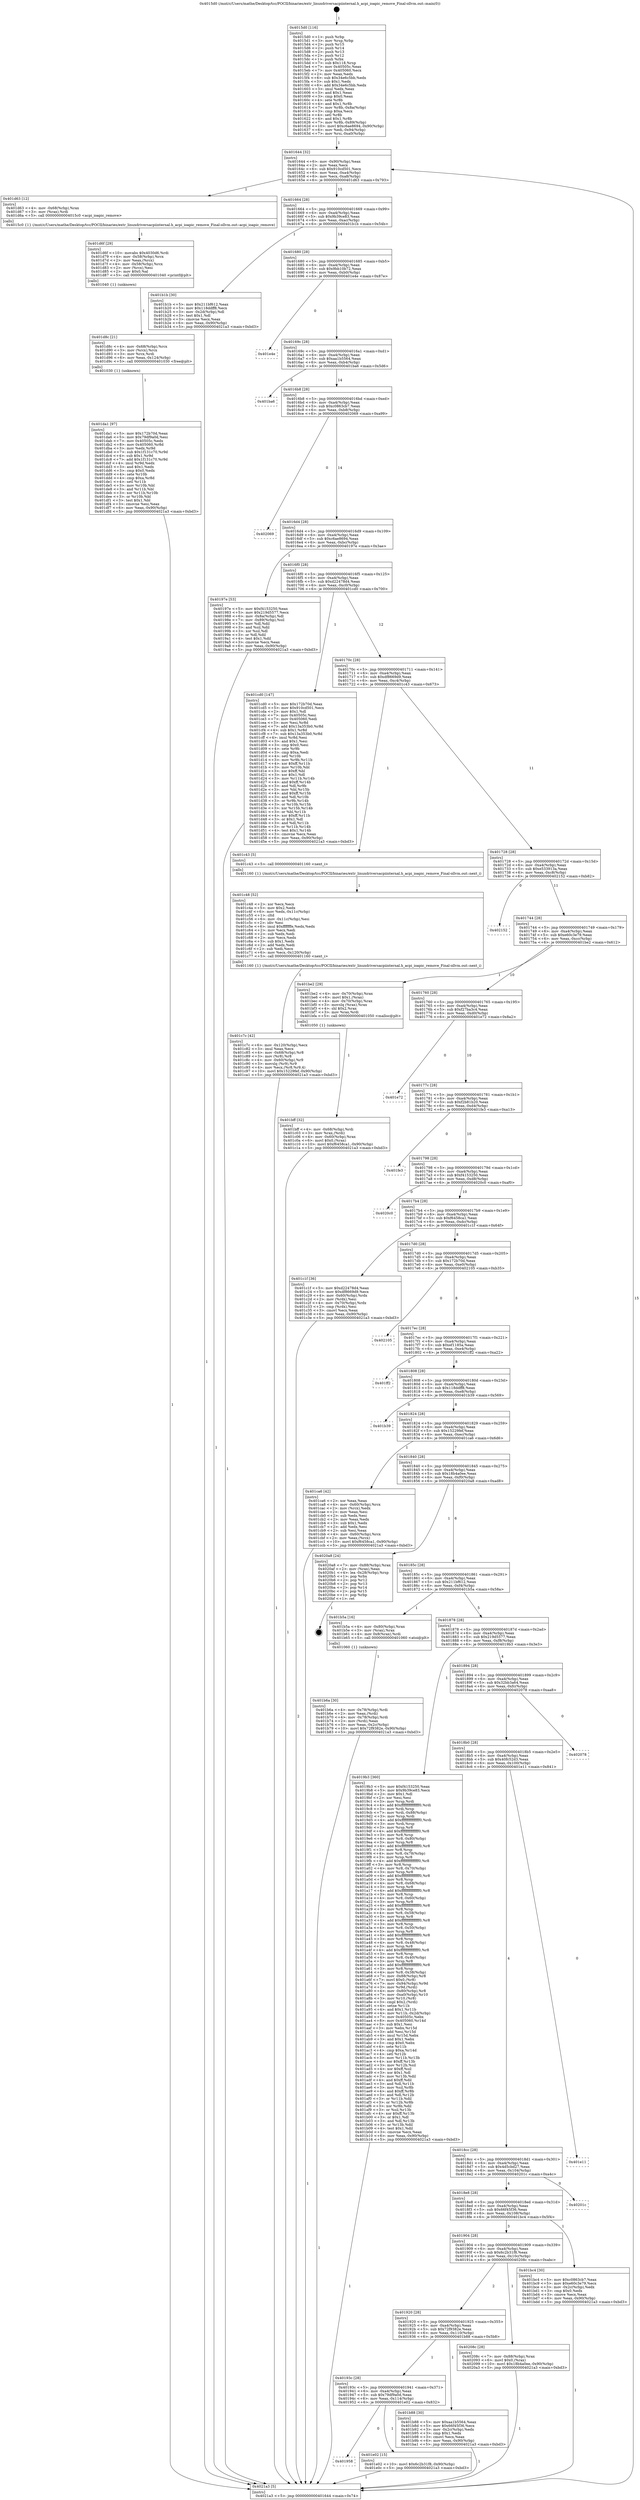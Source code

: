 digraph "0x4015d0" {
  label = "0x4015d0 (/mnt/c/Users/mathe/Desktop/tcc/POCII/binaries/extr_linuxdriversacpiinternal.h_acpi_ioapic_remove_Final-ollvm.out::main(0))"
  labelloc = "t"
  node[shape=record]

  Entry [label="",width=0.3,height=0.3,shape=circle,fillcolor=black,style=filled]
  "0x401644" [label="{
     0x401644 [32]\l
     | [instrs]\l
     &nbsp;&nbsp;0x401644 \<+6\>: mov -0x90(%rbp),%eax\l
     &nbsp;&nbsp;0x40164a \<+2\>: mov %eax,%ecx\l
     &nbsp;&nbsp;0x40164c \<+6\>: sub $0x910cd501,%ecx\l
     &nbsp;&nbsp;0x401652 \<+6\>: mov %eax,-0xa4(%rbp)\l
     &nbsp;&nbsp;0x401658 \<+6\>: mov %ecx,-0xa8(%rbp)\l
     &nbsp;&nbsp;0x40165e \<+6\>: je 0000000000401d63 \<main+0x793\>\l
  }"]
  "0x401d63" [label="{
     0x401d63 [12]\l
     | [instrs]\l
     &nbsp;&nbsp;0x401d63 \<+4\>: mov -0x68(%rbp),%rax\l
     &nbsp;&nbsp;0x401d67 \<+3\>: mov (%rax),%rdi\l
     &nbsp;&nbsp;0x401d6a \<+5\>: call 00000000004015c0 \<acpi_ioapic_remove\>\l
     | [calls]\l
     &nbsp;&nbsp;0x4015c0 \{1\} (/mnt/c/Users/mathe/Desktop/tcc/POCII/binaries/extr_linuxdriversacpiinternal.h_acpi_ioapic_remove_Final-ollvm.out::acpi_ioapic_remove)\l
  }"]
  "0x401664" [label="{
     0x401664 [28]\l
     | [instrs]\l
     &nbsp;&nbsp;0x401664 \<+5\>: jmp 0000000000401669 \<main+0x99\>\l
     &nbsp;&nbsp;0x401669 \<+6\>: mov -0xa4(%rbp),%eax\l
     &nbsp;&nbsp;0x40166f \<+5\>: sub $0x9b39ce83,%eax\l
     &nbsp;&nbsp;0x401674 \<+6\>: mov %eax,-0xac(%rbp)\l
     &nbsp;&nbsp;0x40167a \<+6\>: je 0000000000401b1b \<main+0x54b\>\l
  }"]
  Exit [label="",width=0.3,height=0.3,shape=circle,fillcolor=black,style=filled,peripheries=2]
  "0x401b1b" [label="{
     0x401b1b [30]\l
     | [instrs]\l
     &nbsp;&nbsp;0x401b1b \<+5\>: mov $0x211bf612,%eax\l
     &nbsp;&nbsp;0x401b20 \<+5\>: mov $0x118ddff8,%ecx\l
     &nbsp;&nbsp;0x401b25 \<+3\>: mov -0x2d(%rbp),%dl\l
     &nbsp;&nbsp;0x401b28 \<+3\>: test $0x1,%dl\l
     &nbsp;&nbsp;0x401b2b \<+3\>: cmovne %ecx,%eax\l
     &nbsp;&nbsp;0x401b2e \<+6\>: mov %eax,-0x90(%rbp)\l
     &nbsp;&nbsp;0x401b34 \<+5\>: jmp 00000000004021a3 \<main+0xbd3\>\l
  }"]
  "0x401680" [label="{
     0x401680 [28]\l
     | [instrs]\l
     &nbsp;&nbsp;0x401680 \<+5\>: jmp 0000000000401685 \<main+0xb5\>\l
     &nbsp;&nbsp;0x401685 \<+6\>: mov -0xa4(%rbp),%eax\l
     &nbsp;&nbsp;0x40168b \<+5\>: sub $0x9bb10b72,%eax\l
     &nbsp;&nbsp;0x401690 \<+6\>: mov %eax,-0xb0(%rbp)\l
     &nbsp;&nbsp;0x401696 \<+6\>: je 0000000000401e4e \<main+0x87e\>\l
  }"]
  "0x401958" [label="{
     0x401958\l
  }", style=dashed]
  "0x401e4e" [label="{
     0x401e4e\l
  }", style=dashed]
  "0x40169c" [label="{
     0x40169c [28]\l
     | [instrs]\l
     &nbsp;&nbsp;0x40169c \<+5\>: jmp 00000000004016a1 \<main+0xd1\>\l
     &nbsp;&nbsp;0x4016a1 \<+6\>: mov -0xa4(%rbp),%eax\l
     &nbsp;&nbsp;0x4016a7 \<+5\>: sub $0xaa1b5564,%eax\l
     &nbsp;&nbsp;0x4016ac \<+6\>: mov %eax,-0xb4(%rbp)\l
     &nbsp;&nbsp;0x4016b2 \<+6\>: je 0000000000401ba6 \<main+0x5d6\>\l
  }"]
  "0x401e02" [label="{
     0x401e02 [15]\l
     | [instrs]\l
     &nbsp;&nbsp;0x401e02 \<+10\>: movl $0x6c2b31f8,-0x90(%rbp)\l
     &nbsp;&nbsp;0x401e0c \<+5\>: jmp 00000000004021a3 \<main+0xbd3\>\l
  }"]
  "0x401ba6" [label="{
     0x401ba6\l
  }", style=dashed]
  "0x4016b8" [label="{
     0x4016b8 [28]\l
     | [instrs]\l
     &nbsp;&nbsp;0x4016b8 \<+5\>: jmp 00000000004016bd \<main+0xed\>\l
     &nbsp;&nbsp;0x4016bd \<+6\>: mov -0xa4(%rbp),%eax\l
     &nbsp;&nbsp;0x4016c3 \<+5\>: sub $0xc0863cb7,%eax\l
     &nbsp;&nbsp;0x4016c8 \<+6\>: mov %eax,-0xb8(%rbp)\l
     &nbsp;&nbsp;0x4016ce \<+6\>: je 0000000000402069 \<main+0xa99\>\l
  }"]
  "0x401da1" [label="{
     0x401da1 [97]\l
     | [instrs]\l
     &nbsp;&nbsp;0x401da1 \<+5\>: mov $0x172b70d,%eax\l
     &nbsp;&nbsp;0x401da6 \<+5\>: mov $0x79df9a0d,%esi\l
     &nbsp;&nbsp;0x401dab \<+7\>: mov 0x40505c,%edx\l
     &nbsp;&nbsp;0x401db2 \<+8\>: mov 0x405060,%r8d\l
     &nbsp;&nbsp;0x401dba \<+3\>: mov %edx,%r9d\l
     &nbsp;&nbsp;0x401dbd \<+7\>: sub $0x1f131c70,%r9d\l
     &nbsp;&nbsp;0x401dc4 \<+4\>: sub $0x1,%r9d\l
     &nbsp;&nbsp;0x401dc8 \<+7\>: add $0x1f131c70,%r9d\l
     &nbsp;&nbsp;0x401dcf \<+4\>: imul %r9d,%edx\l
     &nbsp;&nbsp;0x401dd3 \<+3\>: and $0x1,%edx\l
     &nbsp;&nbsp;0x401dd6 \<+3\>: cmp $0x0,%edx\l
     &nbsp;&nbsp;0x401dd9 \<+4\>: sete %r10b\l
     &nbsp;&nbsp;0x401ddd \<+4\>: cmp $0xa,%r8d\l
     &nbsp;&nbsp;0x401de1 \<+4\>: setl %r11b\l
     &nbsp;&nbsp;0x401de5 \<+3\>: mov %r10b,%bl\l
     &nbsp;&nbsp;0x401de8 \<+3\>: and %r11b,%bl\l
     &nbsp;&nbsp;0x401deb \<+3\>: xor %r11b,%r10b\l
     &nbsp;&nbsp;0x401dee \<+3\>: or %r10b,%bl\l
     &nbsp;&nbsp;0x401df1 \<+3\>: test $0x1,%bl\l
     &nbsp;&nbsp;0x401df4 \<+3\>: cmovne %esi,%eax\l
     &nbsp;&nbsp;0x401df7 \<+6\>: mov %eax,-0x90(%rbp)\l
     &nbsp;&nbsp;0x401dfd \<+5\>: jmp 00000000004021a3 \<main+0xbd3\>\l
  }"]
  "0x402069" [label="{
     0x402069\l
  }", style=dashed]
  "0x4016d4" [label="{
     0x4016d4 [28]\l
     | [instrs]\l
     &nbsp;&nbsp;0x4016d4 \<+5\>: jmp 00000000004016d9 \<main+0x109\>\l
     &nbsp;&nbsp;0x4016d9 \<+6\>: mov -0xa4(%rbp),%eax\l
     &nbsp;&nbsp;0x4016df \<+5\>: sub $0xc6ae8694,%eax\l
     &nbsp;&nbsp;0x4016e4 \<+6\>: mov %eax,-0xbc(%rbp)\l
     &nbsp;&nbsp;0x4016ea \<+6\>: je 000000000040197e \<main+0x3ae\>\l
  }"]
  "0x401d8c" [label="{
     0x401d8c [21]\l
     | [instrs]\l
     &nbsp;&nbsp;0x401d8c \<+4\>: mov -0x68(%rbp),%rcx\l
     &nbsp;&nbsp;0x401d90 \<+3\>: mov (%rcx),%rcx\l
     &nbsp;&nbsp;0x401d93 \<+3\>: mov %rcx,%rdi\l
     &nbsp;&nbsp;0x401d96 \<+6\>: mov %eax,-0x124(%rbp)\l
     &nbsp;&nbsp;0x401d9c \<+5\>: call 0000000000401030 \<free@plt\>\l
     | [calls]\l
     &nbsp;&nbsp;0x401030 \{1\} (unknown)\l
  }"]
  "0x40197e" [label="{
     0x40197e [53]\l
     | [instrs]\l
     &nbsp;&nbsp;0x40197e \<+5\>: mov $0xf4153250,%eax\l
     &nbsp;&nbsp;0x401983 \<+5\>: mov $0x219d5577,%ecx\l
     &nbsp;&nbsp;0x401988 \<+6\>: mov -0x8a(%rbp),%dl\l
     &nbsp;&nbsp;0x40198e \<+7\>: mov -0x89(%rbp),%sil\l
     &nbsp;&nbsp;0x401995 \<+3\>: mov %dl,%dil\l
     &nbsp;&nbsp;0x401998 \<+3\>: and %sil,%dil\l
     &nbsp;&nbsp;0x40199b \<+3\>: xor %sil,%dl\l
     &nbsp;&nbsp;0x40199e \<+3\>: or %dl,%dil\l
     &nbsp;&nbsp;0x4019a1 \<+4\>: test $0x1,%dil\l
     &nbsp;&nbsp;0x4019a5 \<+3\>: cmovne %ecx,%eax\l
     &nbsp;&nbsp;0x4019a8 \<+6\>: mov %eax,-0x90(%rbp)\l
     &nbsp;&nbsp;0x4019ae \<+5\>: jmp 00000000004021a3 \<main+0xbd3\>\l
  }"]
  "0x4016f0" [label="{
     0x4016f0 [28]\l
     | [instrs]\l
     &nbsp;&nbsp;0x4016f0 \<+5\>: jmp 00000000004016f5 \<main+0x125\>\l
     &nbsp;&nbsp;0x4016f5 \<+6\>: mov -0xa4(%rbp),%eax\l
     &nbsp;&nbsp;0x4016fb \<+5\>: sub $0xd22478d4,%eax\l
     &nbsp;&nbsp;0x401700 \<+6\>: mov %eax,-0xc0(%rbp)\l
     &nbsp;&nbsp;0x401706 \<+6\>: je 0000000000401cd0 \<main+0x700\>\l
  }"]
  "0x4021a3" [label="{
     0x4021a3 [5]\l
     | [instrs]\l
     &nbsp;&nbsp;0x4021a3 \<+5\>: jmp 0000000000401644 \<main+0x74\>\l
  }"]
  "0x4015d0" [label="{
     0x4015d0 [116]\l
     | [instrs]\l
     &nbsp;&nbsp;0x4015d0 \<+1\>: push %rbp\l
     &nbsp;&nbsp;0x4015d1 \<+3\>: mov %rsp,%rbp\l
     &nbsp;&nbsp;0x4015d4 \<+2\>: push %r15\l
     &nbsp;&nbsp;0x4015d6 \<+2\>: push %r14\l
     &nbsp;&nbsp;0x4015d8 \<+2\>: push %r13\l
     &nbsp;&nbsp;0x4015da \<+2\>: push %r12\l
     &nbsp;&nbsp;0x4015dc \<+1\>: push %rbx\l
     &nbsp;&nbsp;0x4015dd \<+7\>: sub $0x118,%rsp\l
     &nbsp;&nbsp;0x4015e4 \<+7\>: mov 0x40505c,%eax\l
     &nbsp;&nbsp;0x4015eb \<+7\>: mov 0x405060,%ecx\l
     &nbsp;&nbsp;0x4015f2 \<+2\>: mov %eax,%edx\l
     &nbsp;&nbsp;0x4015f4 \<+6\>: sub $0x34e6c5bb,%edx\l
     &nbsp;&nbsp;0x4015fa \<+3\>: sub $0x1,%edx\l
     &nbsp;&nbsp;0x4015fd \<+6\>: add $0x34e6c5bb,%edx\l
     &nbsp;&nbsp;0x401603 \<+3\>: imul %edx,%eax\l
     &nbsp;&nbsp;0x401606 \<+3\>: and $0x1,%eax\l
     &nbsp;&nbsp;0x401609 \<+3\>: cmp $0x0,%eax\l
     &nbsp;&nbsp;0x40160c \<+4\>: sete %r8b\l
     &nbsp;&nbsp;0x401610 \<+4\>: and $0x1,%r8b\l
     &nbsp;&nbsp;0x401614 \<+7\>: mov %r8b,-0x8a(%rbp)\l
     &nbsp;&nbsp;0x40161b \<+3\>: cmp $0xa,%ecx\l
     &nbsp;&nbsp;0x40161e \<+4\>: setl %r8b\l
     &nbsp;&nbsp;0x401622 \<+4\>: and $0x1,%r8b\l
     &nbsp;&nbsp;0x401626 \<+7\>: mov %r8b,-0x89(%rbp)\l
     &nbsp;&nbsp;0x40162d \<+10\>: movl $0xc6ae8694,-0x90(%rbp)\l
     &nbsp;&nbsp;0x401637 \<+6\>: mov %edi,-0x94(%rbp)\l
     &nbsp;&nbsp;0x40163d \<+7\>: mov %rsi,-0xa0(%rbp)\l
  }"]
  "0x401d6f" [label="{
     0x401d6f [29]\l
     | [instrs]\l
     &nbsp;&nbsp;0x401d6f \<+10\>: movabs $0x4030d6,%rdi\l
     &nbsp;&nbsp;0x401d79 \<+4\>: mov -0x58(%rbp),%rcx\l
     &nbsp;&nbsp;0x401d7d \<+2\>: mov %eax,(%rcx)\l
     &nbsp;&nbsp;0x401d7f \<+4\>: mov -0x58(%rbp),%rcx\l
     &nbsp;&nbsp;0x401d83 \<+2\>: mov (%rcx),%esi\l
     &nbsp;&nbsp;0x401d85 \<+2\>: mov $0x0,%al\l
     &nbsp;&nbsp;0x401d87 \<+5\>: call 0000000000401040 \<printf@plt\>\l
     | [calls]\l
     &nbsp;&nbsp;0x401040 \{1\} (unknown)\l
  }"]
  "0x401cd0" [label="{
     0x401cd0 [147]\l
     | [instrs]\l
     &nbsp;&nbsp;0x401cd0 \<+5\>: mov $0x172b70d,%eax\l
     &nbsp;&nbsp;0x401cd5 \<+5\>: mov $0x910cd501,%ecx\l
     &nbsp;&nbsp;0x401cda \<+2\>: mov $0x1,%dl\l
     &nbsp;&nbsp;0x401cdc \<+7\>: mov 0x40505c,%esi\l
     &nbsp;&nbsp;0x401ce3 \<+7\>: mov 0x405060,%edi\l
     &nbsp;&nbsp;0x401cea \<+3\>: mov %esi,%r8d\l
     &nbsp;&nbsp;0x401ced \<+7\>: add $0x13a353b0,%r8d\l
     &nbsp;&nbsp;0x401cf4 \<+4\>: sub $0x1,%r8d\l
     &nbsp;&nbsp;0x401cf8 \<+7\>: sub $0x13a353b0,%r8d\l
     &nbsp;&nbsp;0x401cff \<+4\>: imul %r8d,%esi\l
     &nbsp;&nbsp;0x401d03 \<+3\>: and $0x1,%esi\l
     &nbsp;&nbsp;0x401d06 \<+3\>: cmp $0x0,%esi\l
     &nbsp;&nbsp;0x401d09 \<+4\>: sete %r9b\l
     &nbsp;&nbsp;0x401d0d \<+3\>: cmp $0xa,%edi\l
     &nbsp;&nbsp;0x401d10 \<+4\>: setl %r10b\l
     &nbsp;&nbsp;0x401d14 \<+3\>: mov %r9b,%r11b\l
     &nbsp;&nbsp;0x401d17 \<+4\>: xor $0xff,%r11b\l
     &nbsp;&nbsp;0x401d1b \<+3\>: mov %r10b,%bl\l
     &nbsp;&nbsp;0x401d1e \<+3\>: xor $0xff,%bl\l
     &nbsp;&nbsp;0x401d21 \<+3\>: xor $0x1,%dl\l
     &nbsp;&nbsp;0x401d24 \<+3\>: mov %r11b,%r14b\l
     &nbsp;&nbsp;0x401d27 \<+4\>: and $0xff,%r14b\l
     &nbsp;&nbsp;0x401d2b \<+3\>: and %dl,%r9b\l
     &nbsp;&nbsp;0x401d2e \<+3\>: mov %bl,%r15b\l
     &nbsp;&nbsp;0x401d31 \<+4\>: and $0xff,%r15b\l
     &nbsp;&nbsp;0x401d35 \<+3\>: and %dl,%r10b\l
     &nbsp;&nbsp;0x401d38 \<+3\>: or %r9b,%r14b\l
     &nbsp;&nbsp;0x401d3b \<+3\>: or %r10b,%r15b\l
     &nbsp;&nbsp;0x401d3e \<+3\>: xor %r15b,%r14b\l
     &nbsp;&nbsp;0x401d41 \<+3\>: or %bl,%r11b\l
     &nbsp;&nbsp;0x401d44 \<+4\>: xor $0xff,%r11b\l
     &nbsp;&nbsp;0x401d48 \<+3\>: or $0x1,%dl\l
     &nbsp;&nbsp;0x401d4b \<+3\>: and %dl,%r11b\l
     &nbsp;&nbsp;0x401d4e \<+3\>: or %r11b,%r14b\l
     &nbsp;&nbsp;0x401d51 \<+4\>: test $0x1,%r14b\l
     &nbsp;&nbsp;0x401d55 \<+3\>: cmovne %ecx,%eax\l
     &nbsp;&nbsp;0x401d58 \<+6\>: mov %eax,-0x90(%rbp)\l
     &nbsp;&nbsp;0x401d5e \<+5\>: jmp 00000000004021a3 \<main+0xbd3\>\l
  }"]
  "0x40170c" [label="{
     0x40170c [28]\l
     | [instrs]\l
     &nbsp;&nbsp;0x40170c \<+5\>: jmp 0000000000401711 \<main+0x141\>\l
     &nbsp;&nbsp;0x401711 \<+6\>: mov -0xa4(%rbp),%eax\l
     &nbsp;&nbsp;0x401717 \<+5\>: sub $0xdf8669d9,%eax\l
     &nbsp;&nbsp;0x40171c \<+6\>: mov %eax,-0xc4(%rbp)\l
     &nbsp;&nbsp;0x401722 \<+6\>: je 0000000000401c43 \<main+0x673\>\l
  }"]
  "0x401c7c" [label="{
     0x401c7c [42]\l
     | [instrs]\l
     &nbsp;&nbsp;0x401c7c \<+6\>: mov -0x120(%rbp),%ecx\l
     &nbsp;&nbsp;0x401c82 \<+3\>: imul %eax,%ecx\l
     &nbsp;&nbsp;0x401c85 \<+4\>: mov -0x68(%rbp),%r8\l
     &nbsp;&nbsp;0x401c89 \<+3\>: mov (%r8),%r8\l
     &nbsp;&nbsp;0x401c8c \<+4\>: mov -0x60(%rbp),%r9\l
     &nbsp;&nbsp;0x401c90 \<+3\>: movslq (%r9),%r9\l
     &nbsp;&nbsp;0x401c93 \<+4\>: mov %ecx,(%r8,%r9,4)\l
     &nbsp;&nbsp;0x401c97 \<+10\>: movl $0x15229fef,-0x90(%rbp)\l
     &nbsp;&nbsp;0x401ca1 \<+5\>: jmp 00000000004021a3 \<main+0xbd3\>\l
  }"]
  "0x401c43" [label="{
     0x401c43 [5]\l
     | [instrs]\l
     &nbsp;&nbsp;0x401c43 \<+5\>: call 0000000000401160 \<next_i\>\l
     | [calls]\l
     &nbsp;&nbsp;0x401160 \{1\} (/mnt/c/Users/mathe/Desktop/tcc/POCII/binaries/extr_linuxdriversacpiinternal.h_acpi_ioapic_remove_Final-ollvm.out::next_i)\l
  }"]
  "0x401728" [label="{
     0x401728 [28]\l
     | [instrs]\l
     &nbsp;&nbsp;0x401728 \<+5\>: jmp 000000000040172d \<main+0x15d\>\l
     &nbsp;&nbsp;0x40172d \<+6\>: mov -0xa4(%rbp),%eax\l
     &nbsp;&nbsp;0x401733 \<+5\>: sub $0xe533913a,%eax\l
     &nbsp;&nbsp;0x401738 \<+6\>: mov %eax,-0xc8(%rbp)\l
     &nbsp;&nbsp;0x40173e \<+6\>: je 0000000000402152 \<main+0xb82\>\l
  }"]
  "0x401c48" [label="{
     0x401c48 [52]\l
     | [instrs]\l
     &nbsp;&nbsp;0x401c48 \<+2\>: xor %ecx,%ecx\l
     &nbsp;&nbsp;0x401c4a \<+5\>: mov $0x2,%edx\l
     &nbsp;&nbsp;0x401c4f \<+6\>: mov %edx,-0x11c(%rbp)\l
     &nbsp;&nbsp;0x401c55 \<+1\>: cltd\l
     &nbsp;&nbsp;0x401c56 \<+6\>: mov -0x11c(%rbp),%esi\l
     &nbsp;&nbsp;0x401c5c \<+2\>: idiv %esi\l
     &nbsp;&nbsp;0x401c5e \<+6\>: imul $0xfffffffe,%edx,%edx\l
     &nbsp;&nbsp;0x401c64 \<+2\>: mov %ecx,%edi\l
     &nbsp;&nbsp;0x401c66 \<+2\>: sub %edx,%edi\l
     &nbsp;&nbsp;0x401c68 \<+2\>: mov %ecx,%edx\l
     &nbsp;&nbsp;0x401c6a \<+3\>: sub $0x1,%edx\l
     &nbsp;&nbsp;0x401c6d \<+2\>: add %edx,%edi\l
     &nbsp;&nbsp;0x401c6f \<+2\>: sub %edi,%ecx\l
     &nbsp;&nbsp;0x401c71 \<+6\>: mov %ecx,-0x120(%rbp)\l
     &nbsp;&nbsp;0x401c77 \<+5\>: call 0000000000401160 \<next_i\>\l
     | [calls]\l
     &nbsp;&nbsp;0x401160 \{1\} (/mnt/c/Users/mathe/Desktop/tcc/POCII/binaries/extr_linuxdriversacpiinternal.h_acpi_ioapic_remove_Final-ollvm.out::next_i)\l
  }"]
  "0x402152" [label="{
     0x402152\l
  }", style=dashed]
  "0x401744" [label="{
     0x401744 [28]\l
     | [instrs]\l
     &nbsp;&nbsp;0x401744 \<+5\>: jmp 0000000000401749 \<main+0x179\>\l
     &nbsp;&nbsp;0x401749 \<+6\>: mov -0xa4(%rbp),%eax\l
     &nbsp;&nbsp;0x40174f \<+5\>: sub $0xe60c3e79,%eax\l
     &nbsp;&nbsp;0x401754 \<+6\>: mov %eax,-0xcc(%rbp)\l
     &nbsp;&nbsp;0x40175a \<+6\>: je 0000000000401be2 \<main+0x612\>\l
  }"]
  "0x401bff" [label="{
     0x401bff [32]\l
     | [instrs]\l
     &nbsp;&nbsp;0x401bff \<+4\>: mov -0x68(%rbp),%rdi\l
     &nbsp;&nbsp;0x401c03 \<+3\>: mov %rax,(%rdi)\l
     &nbsp;&nbsp;0x401c06 \<+4\>: mov -0x60(%rbp),%rax\l
     &nbsp;&nbsp;0x401c0a \<+6\>: movl $0x0,(%rax)\l
     &nbsp;&nbsp;0x401c10 \<+10\>: movl $0xf6458ca1,-0x90(%rbp)\l
     &nbsp;&nbsp;0x401c1a \<+5\>: jmp 00000000004021a3 \<main+0xbd3\>\l
  }"]
  "0x401be2" [label="{
     0x401be2 [29]\l
     | [instrs]\l
     &nbsp;&nbsp;0x401be2 \<+4\>: mov -0x70(%rbp),%rax\l
     &nbsp;&nbsp;0x401be6 \<+6\>: movl $0x1,(%rax)\l
     &nbsp;&nbsp;0x401bec \<+4\>: mov -0x70(%rbp),%rax\l
     &nbsp;&nbsp;0x401bf0 \<+3\>: movslq (%rax),%rax\l
     &nbsp;&nbsp;0x401bf3 \<+4\>: shl $0x2,%rax\l
     &nbsp;&nbsp;0x401bf7 \<+3\>: mov %rax,%rdi\l
     &nbsp;&nbsp;0x401bfa \<+5\>: call 0000000000401050 \<malloc@plt\>\l
     | [calls]\l
     &nbsp;&nbsp;0x401050 \{1\} (unknown)\l
  }"]
  "0x401760" [label="{
     0x401760 [28]\l
     | [instrs]\l
     &nbsp;&nbsp;0x401760 \<+5\>: jmp 0000000000401765 \<main+0x195\>\l
     &nbsp;&nbsp;0x401765 \<+6\>: mov -0xa4(%rbp),%eax\l
     &nbsp;&nbsp;0x40176b \<+5\>: sub $0xf27ba3c4,%eax\l
     &nbsp;&nbsp;0x401770 \<+6\>: mov %eax,-0xd0(%rbp)\l
     &nbsp;&nbsp;0x401776 \<+6\>: je 0000000000401e72 \<main+0x8a2\>\l
  }"]
  "0x40193c" [label="{
     0x40193c [28]\l
     | [instrs]\l
     &nbsp;&nbsp;0x40193c \<+5\>: jmp 0000000000401941 \<main+0x371\>\l
     &nbsp;&nbsp;0x401941 \<+6\>: mov -0xa4(%rbp),%eax\l
     &nbsp;&nbsp;0x401947 \<+5\>: sub $0x79df9a0d,%eax\l
     &nbsp;&nbsp;0x40194c \<+6\>: mov %eax,-0x114(%rbp)\l
     &nbsp;&nbsp;0x401952 \<+6\>: je 0000000000401e02 \<main+0x832\>\l
  }"]
  "0x401e72" [label="{
     0x401e72\l
  }", style=dashed]
  "0x40177c" [label="{
     0x40177c [28]\l
     | [instrs]\l
     &nbsp;&nbsp;0x40177c \<+5\>: jmp 0000000000401781 \<main+0x1b1\>\l
     &nbsp;&nbsp;0x401781 \<+6\>: mov -0xa4(%rbp),%eax\l
     &nbsp;&nbsp;0x401787 \<+5\>: sub $0xf2b81b20,%eax\l
     &nbsp;&nbsp;0x40178c \<+6\>: mov %eax,-0xd4(%rbp)\l
     &nbsp;&nbsp;0x401792 \<+6\>: je 0000000000401fe3 \<main+0xa13\>\l
  }"]
  "0x401b88" [label="{
     0x401b88 [30]\l
     | [instrs]\l
     &nbsp;&nbsp;0x401b88 \<+5\>: mov $0xaa1b5564,%eax\l
     &nbsp;&nbsp;0x401b8d \<+5\>: mov $0x66f45f36,%ecx\l
     &nbsp;&nbsp;0x401b92 \<+3\>: mov -0x2c(%rbp),%edx\l
     &nbsp;&nbsp;0x401b95 \<+3\>: cmp $0x1,%edx\l
     &nbsp;&nbsp;0x401b98 \<+3\>: cmovl %ecx,%eax\l
     &nbsp;&nbsp;0x401b9b \<+6\>: mov %eax,-0x90(%rbp)\l
     &nbsp;&nbsp;0x401ba1 \<+5\>: jmp 00000000004021a3 \<main+0xbd3\>\l
  }"]
  "0x401fe3" [label="{
     0x401fe3\l
  }", style=dashed]
  "0x401798" [label="{
     0x401798 [28]\l
     | [instrs]\l
     &nbsp;&nbsp;0x401798 \<+5\>: jmp 000000000040179d \<main+0x1cd\>\l
     &nbsp;&nbsp;0x40179d \<+6\>: mov -0xa4(%rbp),%eax\l
     &nbsp;&nbsp;0x4017a3 \<+5\>: sub $0xf4153250,%eax\l
     &nbsp;&nbsp;0x4017a8 \<+6\>: mov %eax,-0xd8(%rbp)\l
     &nbsp;&nbsp;0x4017ae \<+6\>: je 00000000004020c0 \<main+0xaf0\>\l
  }"]
  "0x401920" [label="{
     0x401920 [28]\l
     | [instrs]\l
     &nbsp;&nbsp;0x401920 \<+5\>: jmp 0000000000401925 \<main+0x355\>\l
     &nbsp;&nbsp;0x401925 \<+6\>: mov -0xa4(%rbp),%eax\l
     &nbsp;&nbsp;0x40192b \<+5\>: sub $0x72f9382e,%eax\l
     &nbsp;&nbsp;0x401930 \<+6\>: mov %eax,-0x110(%rbp)\l
     &nbsp;&nbsp;0x401936 \<+6\>: je 0000000000401b88 \<main+0x5b8\>\l
  }"]
  "0x4020c0" [label="{
     0x4020c0\l
  }", style=dashed]
  "0x4017b4" [label="{
     0x4017b4 [28]\l
     | [instrs]\l
     &nbsp;&nbsp;0x4017b4 \<+5\>: jmp 00000000004017b9 \<main+0x1e9\>\l
     &nbsp;&nbsp;0x4017b9 \<+6\>: mov -0xa4(%rbp),%eax\l
     &nbsp;&nbsp;0x4017bf \<+5\>: sub $0xf6458ca1,%eax\l
     &nbsp;&nbsp;0x4017c4 \<+6\>: mov %eax,-0xdc(%rbp)\l
     &nbsp;&nbsp;0x4017ca \<+6\>: je 0000000000401c1f \<main+0x64f\>\l
  }"]
  "0x40208c" [label="{
     0x40208c [28]\l
     | [instrs]\l
     &nbsp;&nbsp;0x40208c \<+7\>: mov -0x88(%rbp),%rax\l
     &nbsp;&nbsp;0x402093 \<+6\>: movl $0x0,(%rax)\l
     &nbsp;&nbsp;0x402099 \<+10\>: movl $0x18b4a0ee,-0x90(%rbp)\l
     &nbsp;&nbsp;0x4020a3 \<+5\>: jmp 00000000004021a3 \<main+0xbd3\>\l
  }"]
  "0x401c1f" [label="{
     0x401c1f [36]\l
     | [instrs]\l
     &nbsp;&nbsp;0x401c1f \<+5\>: mov $0xd22478d4,%eax\l
     &nbsp;&nbsp;0x401c24 \<+5\>: mov $0xdf8669d9,%ecx\l
     &nbsp;&nbsp;0x401c29 \<+4\>: mov -0x60(%rbp),%rdx\l
     &nbsp;&nbsp;0x401c2d \<+2\>: mov (%rdx),%esi\l
     &nbsp;&nbsp;0x401c2f \<+4\>: mov -0x70(%rbp),%rdx\l
     &nbsp;&nbsp;0x401c33 \<+2\>: cmp (%rdx),%esi\l
     &nbsp;&nbsp;0x401c35 \<+3\>: cmovl %ecx,%eax\l
     &nbsp;&nbsp;0x401c38 \<+6\>: mov %eax,-0x90(%rbp)\l
     &nbsp;&nbsp;0x401c3e \<+5\>: jmp 00000000004021a3 \<main+0xbd3\>\l
  }"]
  "0x4017d0" [label="{
     0x4017d0 [28]\l
     | [instrs]\l
     &nbsp;&nbsp;0x4017d0 \<+5\>: jmp 00000000004017d5 \<main+0x205\>\l
     &nbsp;&nbsp;0x4017d5 \<+6\>: mov -0xa4(%rbp),%eax\l
     &nbsp;&nbsp;0x4017db \<+5\>: sub $0x172b70d,%eax\l
     &nbsp;&nbsp;0x4017e0 \<+6\>: mov %eax,-0xe0(%rbp)\l
     &nbsp;&nbsp;0x4017e6 \<+6\>: je 0000000000402105 \<main+0xb35\>\l
  }"]
  "0x401904" [label="{
     0x401904 [28]\l
     | [instrs]\l
     &nbsp;&nbsp;0x401904 \<+5\>: jmp 0000000000401909 \<main+0x339\>\l
     &nbsp;&nbsp;0x401909 \<+6\>: mov -0xa4(%rbp),%eax\l
     &nbsp;&nbsp;0x40190f \<+5\>: sub $0x6c2b31f8,%eax\l
     &nbsp;&nbsp;0x401914 \<+6\>: mov %eax,-0x10c(%rbp)\l
     &nbsp;&nbsp;0x40191a \<+6\>: je 000000000040208c \<main+0xabc\>\l
  }"]
  "0x402105" [label="{
     0x402105\l
  }", style=dashed]
  "0x4017ec" [label="{
     0x4017ec [28]\l
     | [instrs]\l
     &nbsp;&nbsp;0x4017ec \<+5\>: jmp 00000000004017f1 \<main+0x221\>\l
     &nbsp;&nbsp;0x4017f1 \<+6\>: mov -0xa4(%rbp),%eax\l
     &nbsp;&nbsp;0x4017f7 \<+5\>: sub $0xef1185a,%eax\l
     &nbsp;&nbsp;0x4017fc \<+6\>: mov %eax,-0xe4(%rbp)\l
     &nbsp;&nbsp;0x401802 \<+6\>: je 0000000000401ff2 \<main+0xa22\>\l
  }"]
  "0x401bc4" [label="{
     0x401bc4 [30]\l
     | [instrs]\l
     &nbsp;&nbsp;0x401bc4 \<+5\>: mov $0xc0863cb7,%eax\l
     &nbsp;&nbsp;0x401bc9 \<+5\>: mov $0xe60c3e79,%ecx\l
     &nbsp;&nbsp;0x401bce \<+3\>: mov -0x2c(%rbp),%edx\l
     &nbsp;&nbsp;0x401bd1 \<+3\>: cmp $0x0,%edx\l
     &nbsp;&nbsp;0x401bd4 \<+3\>: cmove %ecx,%eax\l
     &nbsp;&nbsp;0x401bd7 \<+6\>: mov %eax,-0x90(%rbp)\l
     &nbsp;&nbsp;0x401bdd \<+5\>: jmp 00000000004021a3 \<main+0xbd3\>\l
  }"]
  "0x401ff2" [label="{
     0x401ff2\l
  }", style=dashed]
  "0x401808" [label="{
     0x401808 [28]\l
     | [instrs]\l
     &nbsp;&nbsp;0x401808 \<+5\>: jmp 000000000040180d \<main+0x23d\>\l
     &nbsp;&nbsp;0x40180d \<+6\>: mov -0xa4(%rbp),%eax\l
     &nbsp;&nbsp;0x401813 \<+5\>: sub $0x118ddff8,%eax\l
     &nbsp;&nbsp;0x401818 \<+6\>: mov %eax,-0xe8(%rbp)\l
     &nbsp;&nbsp;0x40181e \<+6\>: je 0000000000401b39 \<main+0x569\>\l
  }"]
  "0x4018e8" [label="{
     0x4018e8 [28]\l
     | [instrs]\l
     &nbsp;&nbsp;0x4018e8 \<+5\>: jmp 00000000004018ed \<main+0x31d\>\l
     &nbsp;&nbsp;0x4018ed \<+6\>: mov -0xa4(%rbp),%eax\l
     &nbsp;&nbsp;0x4018f3 \<+5\>: sub $0x66f45f36,%eax\l
     &nbsp;&nbsp;0x4018f8 \<+6\>: mov %eax,-0x108(%rbp)\l
     &nbsp;&nbsp;0x4018fe \<+6\>: je 0000000000401bc4 \<main+0x5f4\>\l
  }"]
  "0x401b39" [label="{
     0x401b39\l
  }", style=dashed]
  "0x401824" [label="{
     0x401824 [28]\l
     | [instrs]\l
     &nbsp;&nbsp;0x401824 \<+5\>: jmp 0000000000401829 \<main+0x259\>\l
     &nbsp;&nbsp;0x401829 \<+6\>: mov -0xa4(%rbp),%eax\l
     &nbsp;&nbsp;0x40182f \<+5\>: sub $0x15229fef,%eax\l
     &nbsp;&nbsp;0x401834 \<+6\>: mov %eax,-0xec(%rbp)\l
     &nbsp;&nbsp;0x40183a \<+6\>: je 0000000000401ca6 \<main+0x6d6\>\l
  }"]
  "0x40201c" [label="{
     0x40201c\l
  }", style=dashed]
  "0x401ca6" [label="{
     0x401ca6 [42]\l
     | [instrs]\l
     &nbsp;&nbsp;0x401ca6 \<+2\>: xor %eax,%eax\l
     &nbsp;&nbsp;0x401ca8 \<+4\>: mov -0x60(%rbp),%rcx\l
     &nbsp;&nbsp;0x401cac \<+2\>: mov (%rcx),%edx\l
     &nbsp;&nbsp;0x401cae \<+2\>: mov %eax,%esi\l
     &nbsp;&nbsp;0x401cb0 \<+2\>: sub %edx,%esi\l
     &nbsp;&nbsp;0x401cb2 \<+2\>: mov %eax,%edx\l
     &nbsp;&nbsp;0x401cb4 \<+3\>: sub $0x1,%edx\l
     &nbsp;&nbsp;0x401cb7 \<+2\>: add %edx,%esi\l
     &nbsp;&nbsp;0x401cb9 \<+2\>: sub %esi,%eax\l
     &nbsp;&nbsp;0x401cbb \<+4\>: mov -0x60(%rbp),%rcx\l
     &nbsp;&nbsp;0x401cbf \<+2\>: mov %eax,(%rcx)\l
     &nbsp;&nbsp;0x401cc1 \<+10\>: movl $0xf6458ca1,-0x90(%rbp)\l
     &nbsp;&nbsp;0x401ccb \<+5\>: jmp 00000000004021a3 \<main+0xbd3\>\l
  }"]
  "0x401840" [label="{
     0x401840 [28]\l
     | [instrs]\l
     &nbsp;&nbsp;0x401840 \<+5\>: jmp 0000000000401845 \<main+0x275\>\l
     &nbsp;&nbsp;0x401845 \<+6\>: mov -0xa4(%rbp),%eax\l
     &nbsp;&nbsp;0x40184b \<+5\>: sub $0x18b4a0ee,%eax\l
     &nbsp;&nbsp;0x401850 \<+6\>: mov %eax,-0xf0(%rbp)\l
     &nbsp;&nbsp;0x401856 \<+6\>: je 00000000004020a8 \<main+0xad8\>\l
  }"]
  "0x4018cc" [label="{
     0x4018cc [28]\l
     | [instrs]\l
     &nbsp;&nbsp;0x4018cc \<+5\>: jmp 00000000004018d1 \<main+0x301\>\l
     &nbsp;&nbsp;0x4018d1 \<+6\>: mov -0xa4(%rbp),%eax\l
     &nbsp;&nbsp;0x4018d7 \<+5\>: sub $0x4d5cbd27,%eax\l
     &nbsp;&nbsp;0x4018dc \<+6\>: mov %eax,-0x104(%rbp)\l
     &nbsp;&nbsp;0x4018e2 \<+6\>: je 000000000040201c \<main+0xa4c\>\l
  }"]
  "0x4020a8" [label="{
     0x4020a8 [24]\l
     | [instrs]\l
     &nbsp;&nbsp;0x4020a8 \<+7\>: mov -0x88(%rbp),%rax\l
     &nbsp;&nbsp;0x4020af \<+2\>: mov (%rax),%eax\l
     &nbsp;&nbsp;0x4020b1 \<+4\>: lea -0x28(%rbp),%rsp\l
     &nbsp;&nbsp;0x4020b5 \<+1\>: pop %rbx\l
     &nbsp;&nbsp;0x4020b6 \<+2\>: pop %r12\l
     &nbsp;&nbsp;0x4020b8 \<+2\>: pop %r13\l
     &nbsp;&nbsp;0x4020ba \<+2\>: pop %r14\l
     &nbsp;&nbsp;0x4020bc \<+2\>: pop %r15\l
     &nbsp;&nbsp;0x4020be \<+1\>: pop %rbp\l
     &nbsp;&nbsp;0x4020bf \<+1\>: ret\l
  }"]
  "0x40185c" [label="{
     0x40185c [28]\l
     | [instrs]\l
     &nbsp;&nbsp;0x40185c \<+5\>: jmp 0000000000401861 \<main+0x291\>\l
     &nbsp;&nbsp;0x401861 \<+6\>: mov -0xa4(%rbp),%eax\l
     &nbsp;&nbsp;0x401867 \<+5\>: sub $0x211bf612,%eax\l
     &nbsp;&nbsp;0x40186c \<+6\>: mov %eax,-0xf4(%rbp)\l
     &nbsp;&nbsp;0x401872 \<+6\>: je 0000000000401b5a \<main+0x58a\>\l
  }"]
  "0x401e11" [label="{
     0x401e11\l
  }", style=dashed]
  "0x401b5a" [label="{
     0x401b5a [16]\l
     | [instrs]\l
     &nbsp;&nbsp;0x401b5a \<+4\>: mov -0x80(%rbp),%rax\l
     &nbsp;&nbsp;0x401b5e \<+3\>: mov (%rax),%rax\l
     &nbsp;&nbsp;0x401b61 \<+4\>: mov 0x8(%rax),%rdi\l
     &nbsp;&nbsp;0x401b65 \<+5\>: call 0000000000401060 \<atoi@plt\>\l
     | [calls]\l
     &nbsp;&nbsp;0x401060 \{1\} (unknown)\l
  }"]
  "0x401878" [label="{
     0x401878 [28]\l
     | [instrs]\l
     &nbsp;&nbsp;0x401878 \<+5\>: jmp 000000000040187d \<main+0x2ad\>\l
     &nbsp;&nbsp;0x40187d \<+6\>: mov -0xa4(%rbp),%eax\l
     &nbsp;&nbsp;0x401883 \<+5\>: sub $0x219d5577,%eax\l
     &nbsp;&nbsp;0x401888 \<+6\>: mov %eax,-0xf8(%rbp)\l
     &nbsp;&nbsp;0x40188e \<+6\>: je 00000000004019b3 \<main+0x3e3\>\l
  }"]
  "0x4018b0" [label="{
     0x4018b0 [28]\l
     | [instrs]\l
     &nbsp;&nbsp;0x4018b0 \<+5\>: jmp 00000000004018b5 \<main+0x2e5\>\l
     &nbsp;&nbsp;0x4018b5 \<+6\>: mov -0xa4(%rbp),%eax\l
     &nbsp;&nbsp;0x4018bb \<+5\>: sub $0x40fc52d3,%eax\l
     &nbsp;&nbsp;0x4018c0 \<+6\>: mov %eax,-0x100(%rbp)\l
     &nbsp;&nbsp;0x4018c6 \<+6\>: je 0000000000401e11 \<main+0x841\>\l
  }"]
  "0x4019b3" [label="{
     0x4019b3 [360]\l
     | [instrs]\l
     &nbsp;&nbsp;0x4019b3 \<+5\>: mov $0xf4153250,%eax\l
     &nbsp;&nbsp;0x4019b8 \<+5\>: mov $0x9b39ce83,%ecx\l
     &nbsp;&nbsp;0x4019bd \<+2\>: mov $0x1,%dl\l
     &nbsp;&nbsp;0x4019bf \<+2\>: xor %esi,%esi\l
     &nbsp;&nbsp;0x4019c1 \<+3\>: mov %rsp,%rdi\l
     &nbsp;&nbsp;0x4019c4 \<+4\>: add $0xfffffffffffffff0,%rdi\l
     &nbsp;&nbsp;0x4019c8 \<+3\>: mov %rdi,%rsp\l
     &nbsp;&nbsp;0x4019cb \<+7\>: mov %rdi,-0x88(%rbp)\l
     &nbsp;&nbsp;0x4019d2 \<+3\>: mov %rsp,%rdi\l
     &nbsp;&nbsp;0x4019d5 \<+4\>: add $0xfffffffffffffff0,%rdi\l
     &nbsp;&nbsp;0x4019d9 \<+3\>: mov %rdi,%rsp\l
     &nbsp;&nbsp;0x4019dc \<+3\>: mov %rsp,%r8\l
     &nbsp;&nbsp;0x4019df \<+4\>: add $0xfffffffffffffff0,%r8\l
     &nbsp;&nbsp;0x4019e3 \<+3\>: mov %r8,%rsp\l
     &nbsp;&nbsp;0x4019e6 \<+4\>: mov %r8,-0x80(%rbp)\l
     &nbsp;&nbsp;0x4019ea \<+3\>: mov %rsp,%r8\l
     &nbsp;&nbsp;0x4019ed \<+4\>: add $0xfffffffffffffff0,%r8\l
     &nbsp;&nbsp;0x4019f1 \<+3\>: mov %r8,%rsp\l
     &nbsp;&nbsp;0x4019f4 \<+4\>: mov %r8,-0x78(%rbp)\l
     &nbsp;&nbsp;0x4019f8 \<+3\>: mov %rsp,%r8\l
     &nbsp;&nbsp;0x4019fb \<+4\>: add $0xfffffffffffffff0,%r8\l
     &nbsp;&nbsp;0x4019ff \<+3\>: mov %r8,%rsp\l
     &nbsp;&nbsp;0x401a02 \<+4\>: mov %r8,-0x70(%rbp)\l
     &nbsp;&nbsp;0x401a06 \<+3\>: mov %rsp,%r8\l
     &nbsp;&nbsp;0x401a09 \<+4\>: add $0xfffffffffffffff0,%r8\l
     &nbsp;&nbsp;0x401a0d \<+3\>: mov %r8,%rsp\l
     &nbsp;&nbsp;0x401a10 \<+4\>: mov %r8,-0x68(%rbp)\l
     &nbsp;&nbsp;0x401a14 \<+3\>: mov %rsp,%r8\l
     &nbsp;&nbsp;0x401a17 \<+4\>: add $0xfffffffffffffff0,%r8\l
     &nbsp;&nbsp;0x401a1b \<+3\>: mov %r8,%rsp\l
     &nbsp;&nbsp;0x401a1e \<+4\>: mov %r8,-0x60(%rbp)\l
     &nbsp;&nbsp;0x401a22 \<+3\>: mov %rsp,%r8\l
     &nbsp;&nbsp;0x401a25 \<+4\>: add $0xfffffffffffffff0,%r8\l
     &nbsp;&nbsp;0x401a29 \<+3\>: mov %r8,%rsp\l
     &nbsp;&nbsp;0x401a2c \<+4\>: mov %r8,-0x58(%rbp)\l
     &nbsp;&nbsp;0x401a30 \<+3\>: mov %rsp,%r8\l
     &nbsp;&nbsp;0x401a33 \<+4\>: add $0xfffffffffffffff0,%r8\l
     &nbsp;&nbsp;0x401a37 \<+3\>: mov %r8,%rsp\l
     &nbsp;&nbsp;0x401a3a \<+4\>: mov %r8,-0x50(%rbp)\l
     &nbsp;&nbsp;0x401a3e \<+3\>: mov %rsp,%r8\l
     &nbsp;&nbsp;0x401a41 \<+4\>: add $0xfffffffffffffff0,%r8\l
     &nbsp;&nbsp;0x401a45 \<+3\>: mov %r8,%rsp\l
     &nbsp;&nbsp;0x401a48 \<+4\>: mov %r8,-0x48(%rbp)\l
     &nbsp;&nbsp;0x401a4c \<+3\>: mov %rsp,%r8\l
     &nbsp;&nbsp;0x401a4f \<+4\>: add $0xfffffffffffffff0,%r8\l
     &nbsp;&nbsp;0x401a53 \<+3\>: mov %r8,%rsp\l
     &nbsp;&nbsp;0x401a56 \<+4\>: mov %r8,-0x40(%rbp)\l
     &nbsp;&nbsp;0x401a5a \<+3\>: mov %rsp,%r8\l
     &nbsp;&nbsp;0x401a5d \<+4\>: add $0xfffffffffffffff0,%r8\l
     &nbsp;&nbsp;0x401a61 \<+3\>: mov %r8,%rsp\l
     &nbsp;&nbsp;0x401a64 \<+4\>: mov %r8,-0x38(%rbp)\l
     &nbsp;&nbsp;0x401a68 \<+7\>: mov -0x88(%rbp),%r8\l
     &nbsp;&nbsp;0x401a6f \<+7\>: movl $0x0,(%r8)\l
     &nbsp;&nbsp;0x401a76 \<+7\>: mov -0x94(%rbp),%r9d\l
     &nbsp;&nbsp;0x401a7d \<+3\>: mov %r9d,(%rdi)\l
     &nbsp;&nbsp;0x401a80 \<+4\>: mov -0x80(%rbp),%r8\l
     &nbsp;&nbsp;0x401a84 \<+7\>: mov -0xa0(%rbp),%r10\l
     &nbsp;&nbsp;0x401a8b \<+3\>: mov %r10,(%r8)\l
     &nbsp;&nbsp;0x401a8e \<+3\>: cmpl $0x2,(%rdi)\l
     &nbsp;&nbsp;0x401a91 \<+4\>: setne %r11b\l
     &nbsp;&nbsp;0x401a95 \<+4\>: and $0x1,%r11b\l
     &nbsp;&nbsp;0x401a99 \<+4\>: mov %r11b,-0x2d(%rbp)\l
     &nbsp;&nbsp;0x401a9d \<+7\>: mov 0x40505c,%ebx\l
     &nbsp;&nbsp;0x401aa4 \<+8\>: mov 0x405060,%r14d\l
     &nbsp;&nbsp;0x401aac \<+3\>: sub $0x1,%esi\l
     &nbsp;&nbsp;0x401aaf \<+3\>: mov %ebx,%r15d\l
     &nbsp;&nbsp;0x401ab2 \<+3\>: add %esi,%r15d\l
     &nbsp;&nbsp;0x401ab5 \<+4\>: imul %r15d,%ebx\l
     &nbsp;&nbsp;0x401ab9 \<+3\>: and $0x1,%ebx\l
     &nbsp;&nbsp;0x401abc \<+3\>: cmp $0x0,%ebx\l
     &nbsp;&nbsp;0x401abf \<+4\>: sete %r11b\l
     &nbsp;&nbsp;0x401ac3 \<+4\>: cmp $0xa,%r14d\l
     &nbsp;&nbsp;0x401ac7 \<+4\>: setl %r12b\l
     &nbsp;&nbsp;0x401acb \<+3\>: mov %r11b,%r13b\l
     &nbsp;&nbsp;0x401ace \<+4\>: xor $0xff,%r13b\l
     &nbsp;&nbsp;0x401ad2 \<+3\>: mov %r12b,%sil\l
     &nbsp;&nbsp;0x401ad5 \<+4\>: xor $0xff,%sil\l
     &nbsp;&nbsp;0x401ad9 \<+3\>: xor $0x1,%dl\l
     &nbsp;&nbsp;0x401adc \<+3\>: mov %r13b,%dil\l
     &nbsp;&nbsp;0x401adf \<+4\>: and $0xff,%dil\l
     &nbsp;&nbsp;0x401ae3 \<+3\>: and %dl,%r11b\l
     &nbsp;&nbsp;0x401ae6 \<+3\>: mov %sil,%r8b\l
     &nbsp;&nbsp;0x401ae9 \<+4\>: and $0xff,%r8b\l
     &nbsp;&nbsp;0x401aed \<+3\>: and %dl,%r12b\l
     &nbsp;&nbsp;0x401af0 \<+3\>: or %r11b,%dil\l
     &nbsp;&nbsp;0x401af3 \<+3\>: or %r12b,%r8b\l
     &nbsp;&nbsp;0x401af6 \<+3\>: xor %r8b,%dil\l
     &nbsp;&nbsp;0x401af9 \<+3\>: or %sil,%r13b\l
     &nbsp;&nbsp;0x401afc \<+4\>: xor $0xff,%r13b\l
     &nbsp;&nbsp;0x401b00 \<+3\>: or $0x1,%dl\l
     &nbsp;&nbsp;0x401b03 \<+3\>: and %dl,%r13b\l
     &nbsp;&nbsp;0x401b06 \<+3\>: or %r13b,%dil\l
     &nbsp;&nbsp;0x401b09 \<+4\>: test $0x1,%dil\l
     &nbsp;&nbsp;0x401b0d \<+3\>: cmovne %ecx,%eax\l
     &nbsp;&nbsp;0x401b10 \<+6\>: mov %eax,-0x90(%rbp)\l
     &nbsp;&nbsp;0x401b16 \<+5\>: jmp 00000000004021a3 \<main+0xbd3\>\l
  }"]
  "0x401894" [label="{
     0x401894 [28]\l
     | [instrs]\l
     &nbsp;&nbsp;0x401894 \<+5\>: jmp 0000000000401899 \<main+0x2c9\>\l
     &nbsp;&nbsp;0x401899 \<+6\>: mov -0xa4(%rbp),%eax\l
     &nbsp;&nbsp;0x40189f \<+5\>: sub $0x32bb3a64,%eax\l
     &nbsp;&nbsp;0x4018a4 \<+6\>: mov %eax,-0xfc(%rbp)\l
     &nbsp;&nbsp;0x4018aa \<+6\>: je 0000000000402078 \<main+0xaa8\>\l
  }"]
  "0x402078" [label="{
     0x402078\l
  }", style=dashed]
  "0x401b6a" [label="{
     0x401b6a [30]\l
     | [instrs]\l
     &nbsp;&nbsp;0x401b6a \<+4\>: mov -0x78(%rbp),%rdi\l
     &nbsp;&nbsp;0x401b6e \<+2\>: mov %eax,(%rdi)\l
     &nbsp;&nbsp;0x401b70 \<+4\>: mov -0x78(%rbp),%rdi\l
     &nbsp;&nbsp;0x401b74 \<+2\>: mov (%rdi),%eax\l
     &nbsp;&nbsp;0x401b76 \<+3\>: mov %eax,-0x2c(%rbp)\l
     &nbsp;&nbsp;0x401b79 \<+10\>: movl $0x72f9382e,-0x90(%rbp)\l
     &nbsp;&nbsp;0x401b83 \<+5\>: jmp 00000000004021a3 \<main+0xbd3\>\l
  }"]
  Entry -> "0x4015d0" [label=" 1"]
  "0x401644" -> "0x401d63" [label=" 1"]
  "0x401644" -> "0x401664" [label=" 15"]
  "0x4020a8" -> Exit [label=" 1"]
  "0x401664" -> "0x401b1b" [label=" 1"]
  "0x401664" -> "0x401680" [label=" 14"]
  "0x40208c" -> "0x4021a3" [label=" 1"]
  "0x401680" -> "0x401e4e" [label=" 0"]
  "0x401680" -> "0x40169c" [label=" 14"]
  "0x401e02" -> "0x4021a3" [label=" 1"]
  "0x40169c" -> "0x401ba6" [label=" 0"]
  "0x40169c" -> "0x4016b8" [label=" 14"]
  "0x40193c" -> "0x401958" [label=" 0"]
  "0x4016b8" -> "0x402069" [label=" 0"]
  "0x4016b8" -> "0x4016d4" [label=" 14"]
  "0x40193c" -> "0x401e02" [label=" 1"]
  "0x4016d4" -> "0x40197e" [label=" 1"]
  "0x4016d4" -> "0x4016f0" [label=" 13"]
  "0x40197e" -> "0x4021a3" [label=" 1"]
  "0x4015d0" -> "0x401644" [label=" 1"]
  "0x4021a3" -> "0x401644" [label=" 15"]
  "0x401da1" -> "0x4021a3" [label=" 1"]
  "0x4016f0" -> "0x401cd0" [label=" 1"]
  "0x4016f0" -> "0x40170c" [label=" 12"]
  "0x401d8c" -> "0x401da1" [label=" 1"]
  "0x40170c" -> "0x401c43" [label=" 1"]
  "0x40170c" -> "0x401728" [label=" 11"]
  "0x401d6f" -> "0x401d8c" [label=" 1"]
  "0x401728" -> "0x402152" [label=" 0"]
  "0x401728" -> "0x401744" [label=" 11"]
  "0x401d63" -> "0x401d6f" [label=" 1"]
  "0x401744" -> "0x401be2" [label=" 1"]
  "0x401744" -> "0x401760" [label=" 10"]
  "0x401cd0" -> "0x4021a3" [label=" 1"]
  "0x401760" -> "0x401e72" [label=" 0"]
  "0x401760" -> "0x40177c" [label=" 10"]
  "0x401ca6" -> "0x4021a3" [label=" 1"]
  "0x40177c" -> "0x401fe3" [label=" 0"]
  "0x40177c" -> "0x401798" [label=" 10"]
  "0x401c7c" -> "0x4021a3" [label=" 1"]
  "0x401798" -> "0x4020c0" [label=" 0"]
  "0x401798" -> "0x4017b4" [label=" 10"]
  "0x401c43" -> "0x401c48" [label=" 1"]
  "0x4017b4" -> "0x401c1f" [label=" 2"]
  "0x4017b4" -> "0x4017d0" [label=" 8"]
  "0x401c1f" -> "0x4021a3" [label=" 2"]
  "0x4017d0" -> "0x402105" [label=" 0"]
  "0x4017d0" -> "0x4017ec" [label=" 8"]
  "0x401be2" -> "0x401bff" [label=" 1"]
  "0x4017ec" -> "0x401ff2" [label=" 0"]
  "0x4017ec" -> "0x401808" [label=" 8"]
  "0x401bc4" -> "0x4021a3" [label=" 1"]
  "0x401808" -> "0x401b39" [label=" 0"]
  "0x401808" -> "0x401824" [label=" 8"]
  "0x401920" -> "0x40193c" [label=" 1"]
  "0x401824" -> "0x401ca6" [label=" 1"]
  "0x401824" -> "0x401840" [label=" 7"]
  "0x401920" -> "0x401b88" [label=" 1"]
  "0x401840" -> "0x4020a8" [label=" 1"]
  "0x401840" -> "0x40185c" [label=" 6"]
  "0x401904" -> "0x401920" [label=" 2"]
  "0x40185c" -> "0x401b5a" [label=" 1"]
  "0x40185c" -> "0x401878" [label=" 5"]
  "0x401904" -> "0x40208c" [label=" 1"]
  "0x401878" -> "0x4019b3" [label=" 1"]
  "0x401878" -> "0x401894" [label=" 4"]
  "0x4018e8" -> "0x401904" [label=" 3"]
  "0x4019b3" -> "0x4021a3" [label=" 1"]
  "0x401b1b" -> "0x4021a3" [label=" 1"]
  "0x401b5a" -> "0x401b6a" [label=" 1"]
  "0x401b6a" -> "0x4021a3" [label=" 1"]
  "0x4018e8" -> "0x401bc4" [label=" 1"]
  "0x401894" -> "0x402078" [label=" 0"]
  "0x401894" -> "0x4018b0" [label=" 4"]
  "0x401bff" -> "0x4021a3" [label=" 1"]
  "0x4018b0" -> "0x401e11" [label=" 0"]
  "0x4018b0" -> "0x4018cc" [label=" 4"]
  "0x401c48" -> "0x401c7c" [label=" 1"]
  "0x4018cc" -> "0x40201c" [label=" 0"]
  "0x4018cc" -> "0x4018e8" [label=" 4"]
  "0x401b88" -> "0x4021a3" [label=" 1"]
}
